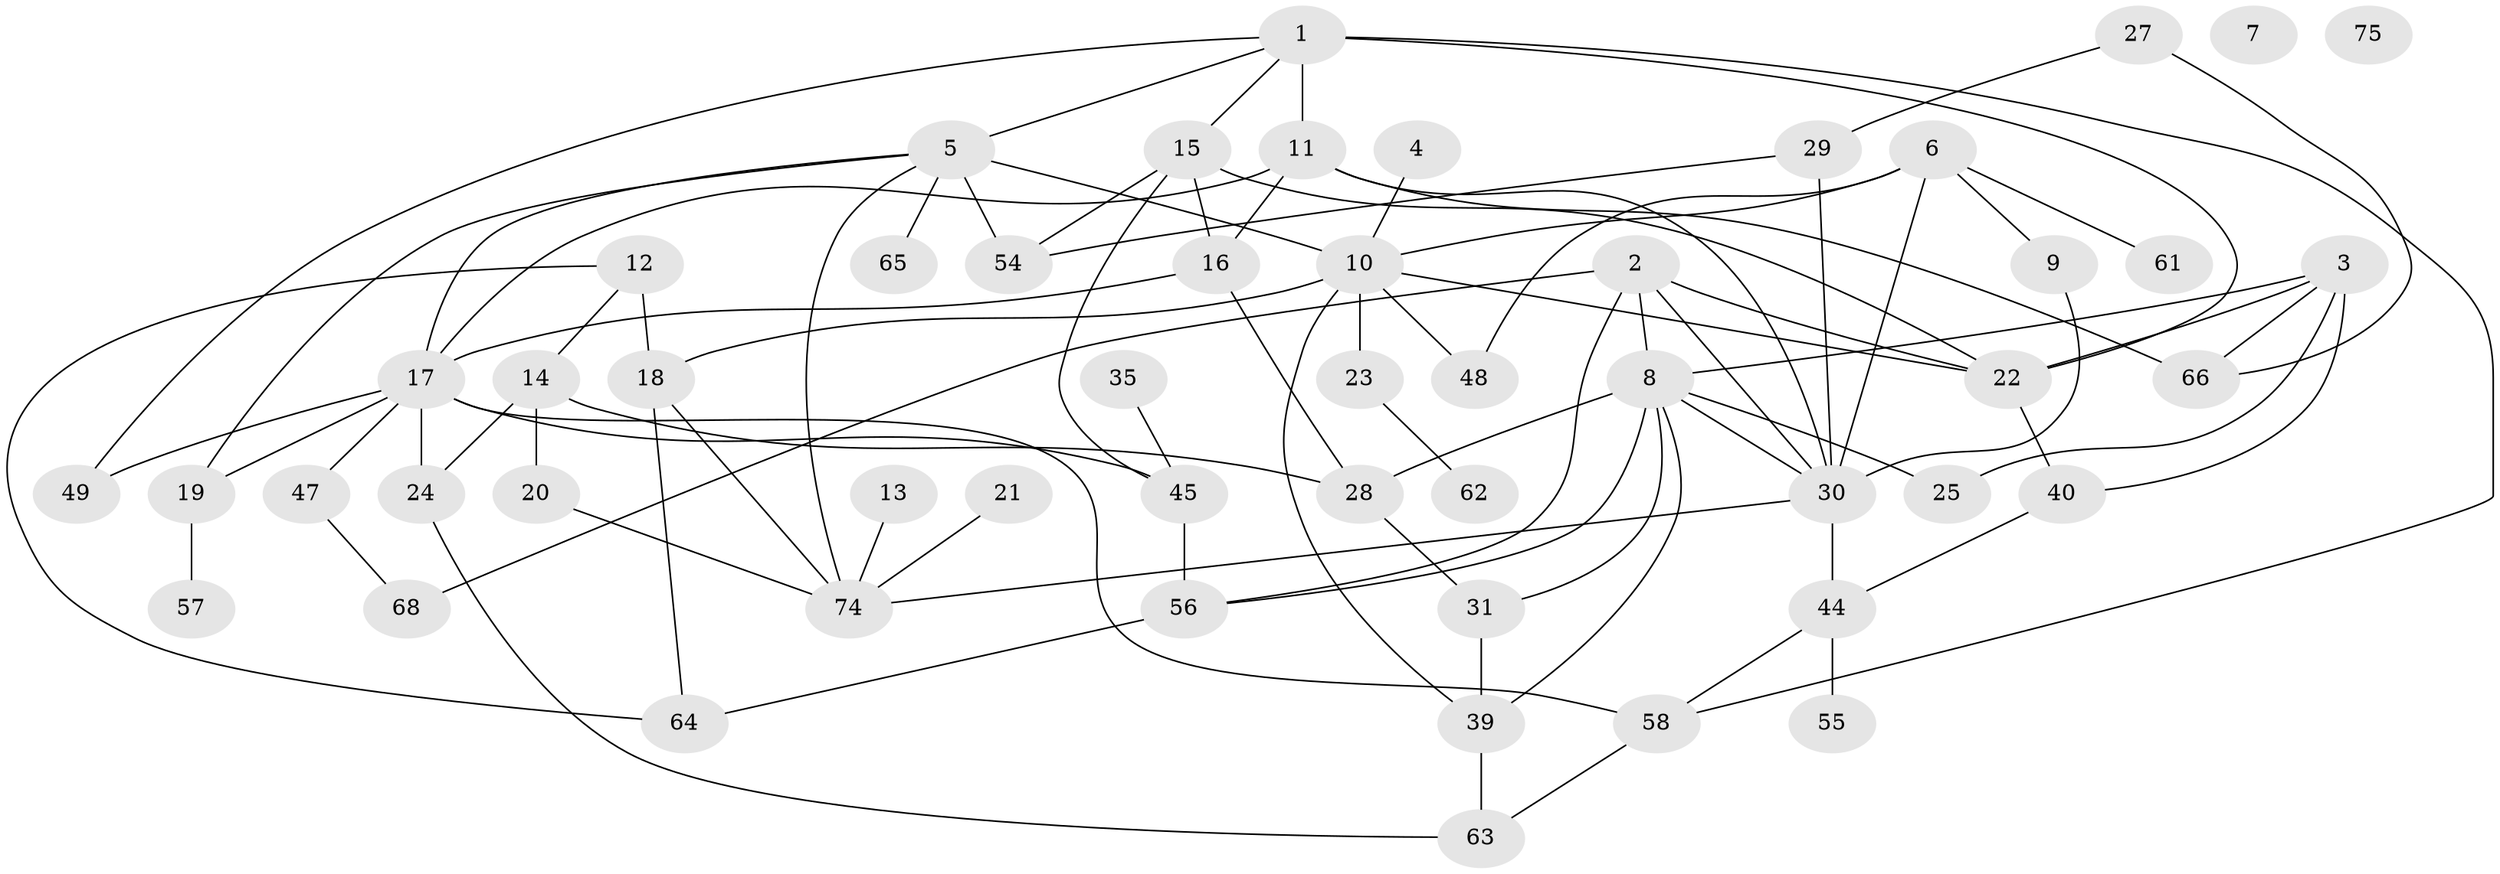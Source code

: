 // original degree distribution, {4: 0.2, 2: 0.2375, 1: 0.1625, 5: 0.1375, 0: 0.025, 6: 0.0375, 3: 0.1875, 7: 0.0125}
// Generated by graph-tools (version 1.1) at 2025/41/03/06/25 10:41:22]
// undirected, 52 vertices, 88 edges
graph export_dot {
graph [start="1"]
  node [color=gray90,style=filled];
  1 [super="+26"];
  2 [super="+60"];
  3 [super="+72"];
  4;
  5 [super="+41"];
  6 [super="+33"];
  7;
  8 [super="+37"];
  9;
  10 [super="+42"];
  11 [super="+79"];
  12 [super="+50"];
  13 [super="+34"];
  14 [super="+46"];
  15 [super="+51"];
  16;
  17 [super="+77"];
  18 [super="+32"];
  19;
  20;
  21;
  22 [super="+76"];
  23 [super="+38"];
  24 [super="+67"];
  25;
  27 [super="+52"];
  28 [super="+53"];
  29 [super="+36"];
  30 [super="+43"];
  31 [super="+70"];
  35;
  39;
  40;
  44 [super="+73"];
  45 [super="+71"];
  47;
  48;
  49;
  54;
  55;
  56 [super="+59"];
  57;
  58;
  61;
  62;
  63 [super="+78"];
  64 [super="+69"];
  65;
  66;
  68;
  74 [super="+80"];
  75;
  1 -- 11;
  1 -- 22 [weight=2];
  1 -- 5;
  1 -- 49;
  1 -- 58;
  1 -- 15;
  2 -- 8;
  2 -- 30;
  2 -- 56;
  2 -- 68;
  2 -- 22 [weight=2];
  3 -- 25;
  3 -- 66;
  3 -- 8;
  3 -- 40;
  3 -- 22;
  4 -- 10;
  5 -- 10 [weight=2];
  5 -- 19;
  5 -- 65;
  5 -- 74;
  5 -- 17;
  5 -- 54;
  6 -- 9;
  6 -- 61;
  6 -- 10;
  6 -- 48;
  6 -- 30;
  8 -- 28;
  8 -- 31;
  8 -- 39;
  8 -- 25;
  8 -- 56;
  8 -- 30;
  9 -- 30;
  10 -- 23;
  10 -- 39;
  10 -- 48;
  10 -- 18;
  10 -- 22;
  11 -- 16;
  11 -- 66;
  11 -- 17;
  11 -- 30;
  12 -- 18 [weight=2];
  12 -- 14;
  12 -- 64;
  13 -- 74;
  14 -- 28;
  14 -- 20;
  14 -- 24;
  15 -- 54;
  15 -- 16;
  15 -- 45;
  15 -- 22;
  16 -- 17;
  16 -- 28;
  17 -- 19;
  17 -- 49;
  17 -- 58;
  17 -- 47;
  17 -- 45;
  17 -- 24;
  18 -- 74;
  18 -- 64;
  19 -- 57;
  20 -- 74;
  21 -- 74;
  22 -- 40;
  23 -- 62;
  24 -- 63;
  27 -- 66;
  27 -- 29;
  28 -- 31;
  29 -- 54;
  29 -- 30;
  30 -- 74;
  30 -- 44;
  31 -- 39;
  35 -- 45;
  39 -- 63;
  40 -- 44;
  44 -- 55;
  44 -- 58;
  45 -- 56;
  47 -- 68;
  56 -- 64;
  58 -- 63;
}
